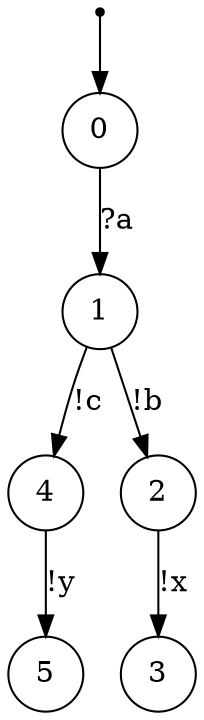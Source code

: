 digraph {
 node [shape=point] ENTRY
 node [shape=circle]
 ENTRY -> 0
0 -> 1 [label="?a"]
1 -> 4 [label="!c"]
4 -> 5 [label="!y"]
1 -> 2 [label="!b"]
2 -> 3 [label="!x"]
}